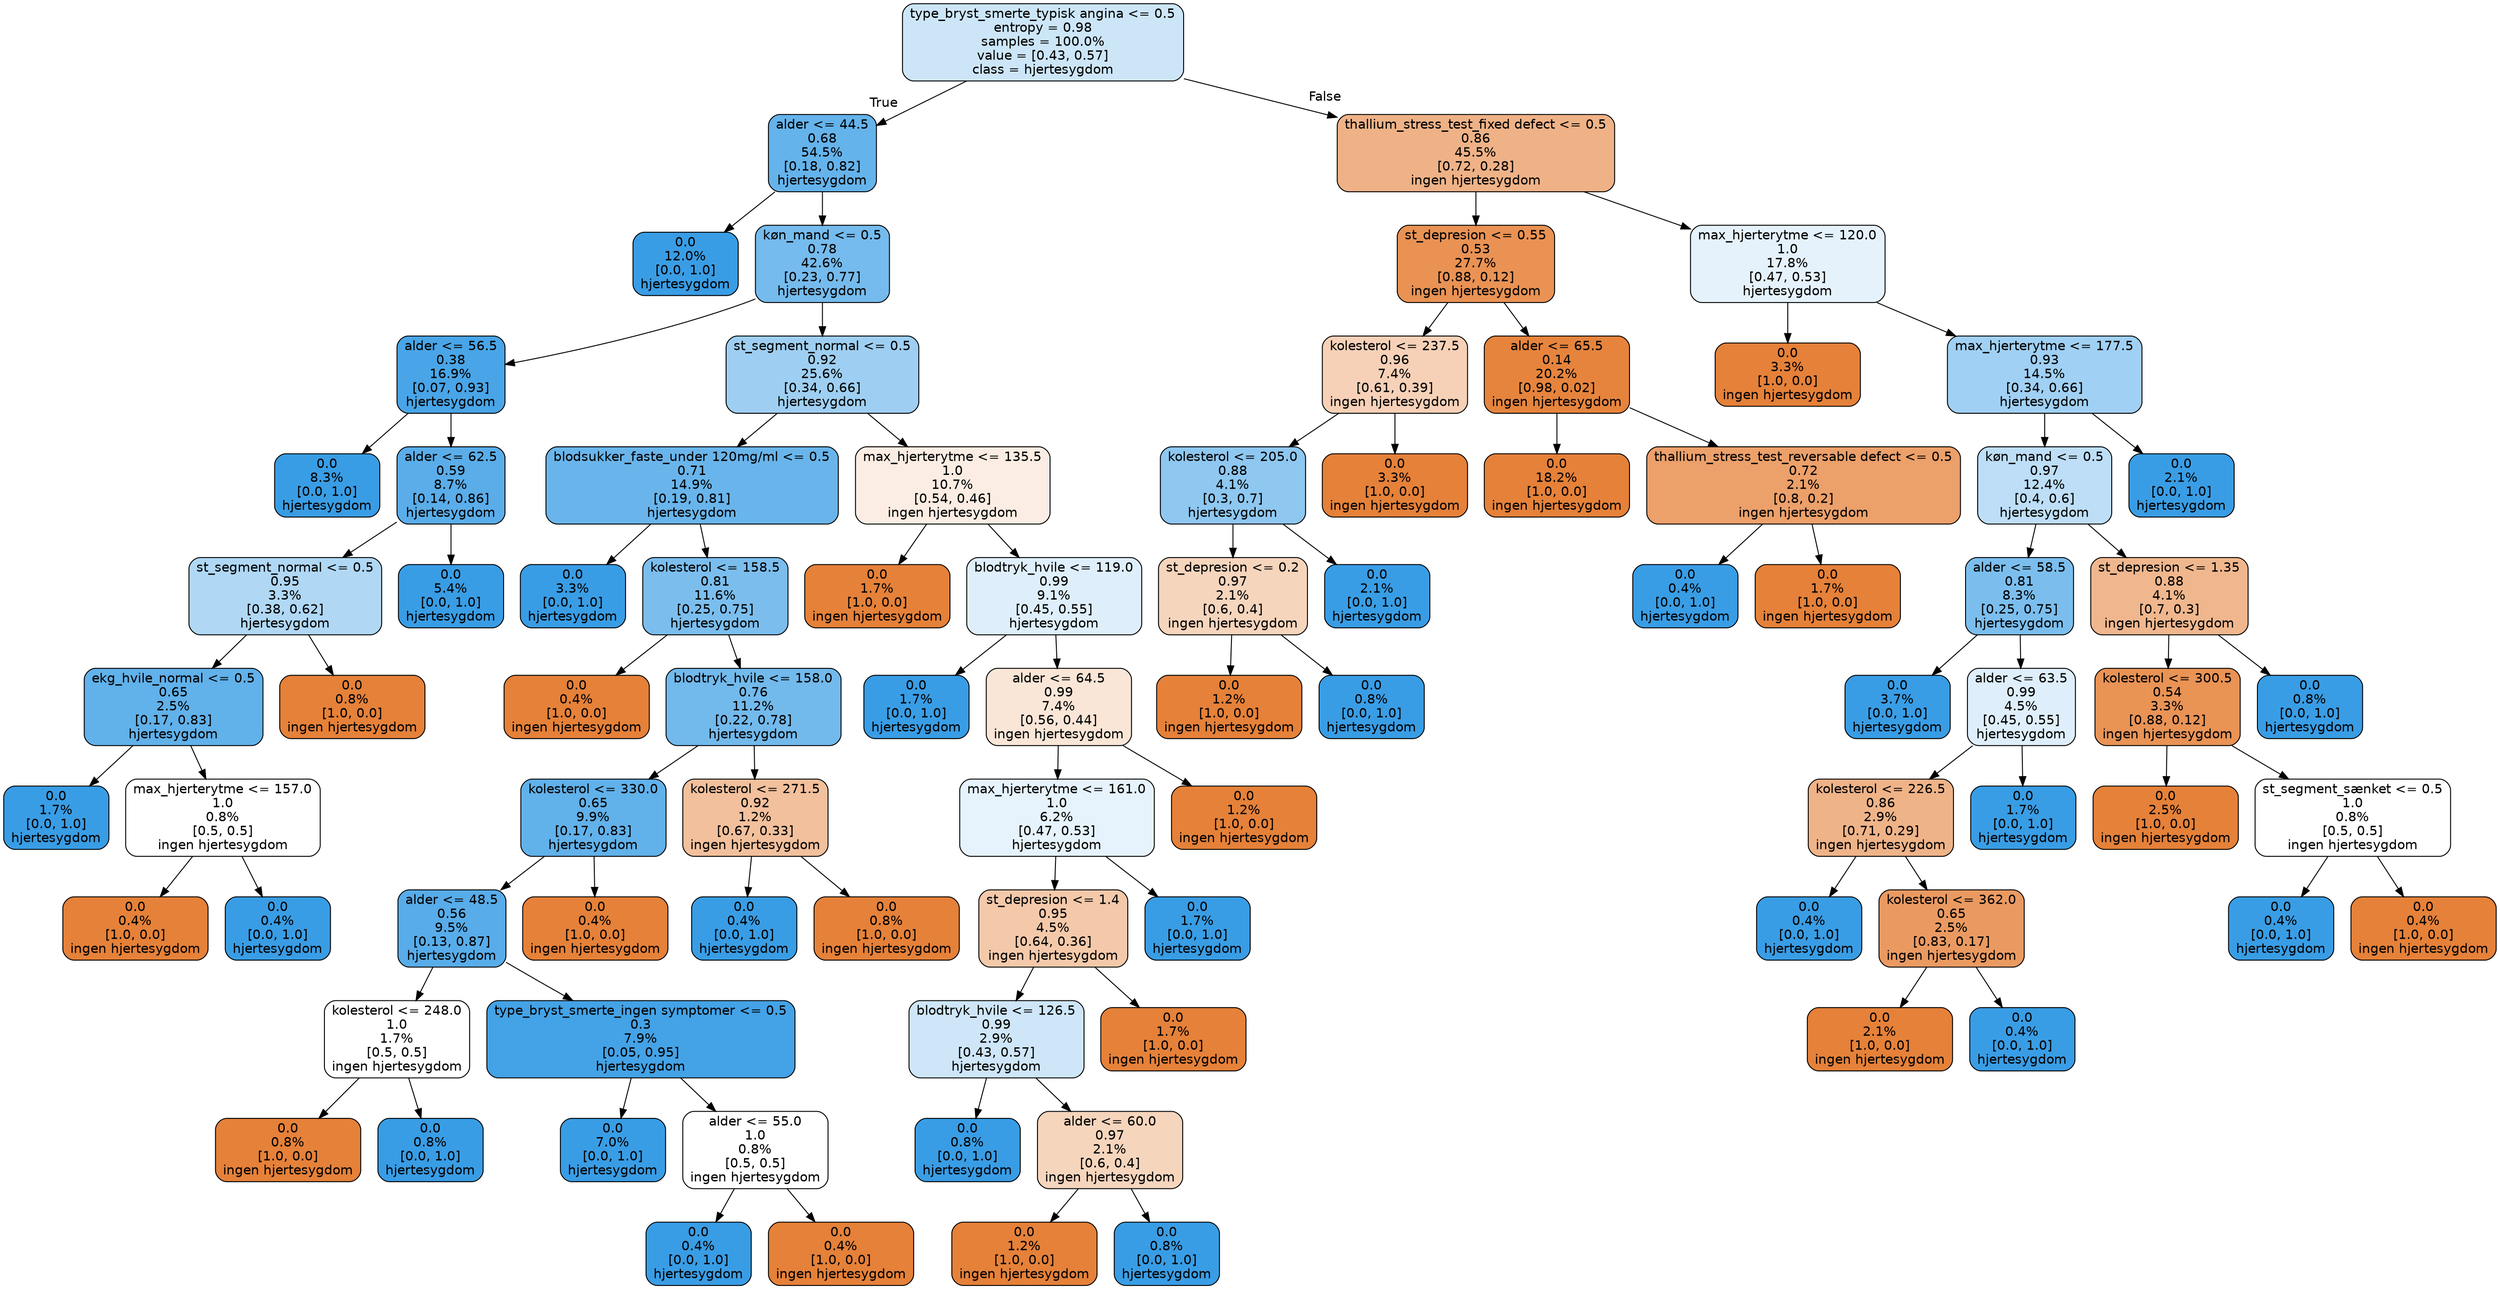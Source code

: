digraph Tree {
node [shape=box, style="filled, rounded", color="black", fontname=helvetica] ;
edge [fontname=helvetica] ;
0 [label="type_bryst_smerte_typisk angina <= 0.5\nentropy = 0.98\nsamples = 100.0%\nvalue = [0.43, 0.57]\nclass = hjertesygdom", fillcolor="#cce6f8"] ;
1 [label="alder <= 44.5\n0.68\n54.5%\n[0.18, 0.82]\nhjertesygdom", fillcolor="#65b3eb"] ;
0 -> 1 [labeldistance=2.5, labelangle=45, headlabel="True"] ;
2 [label="0.0\n12.0%\n[0.0, 1.0]\nhjertesygdom", fillcolor="#399de5"] ;
1 -> 2 ;
3 [label="køn_mand <= 0.5\n0.78\n42.6%\n[0.23, 0.77]\nhjertesygdom", fillcolor="#75bbed"] ;
1 -> 3 ;
4 [label="alder <= 56.5\n0.38\n16.9%\n[0.07, 0.93]\nhjertesygdom", fillcolor="#49a5e7"] ;
3 -> 4 ;
5 [label="0.0\n8.3%\n[0.0, 1.0]\nhjertesygdom", fillcolor="#399de5"] ;
4 -> 5 ;
6 [label="alder <= 62.5\n0.59\n8.7%\n[0.14, 0.86]\nhjertesygdom", fillcolor="#5aade9"] ;
4 -> 6 ;
7 [label="st_segment_normal <= 0.5\n0.95\n3.3%\n[0.38, 0.62]\nhjertesygdom", fillcolor="#b0d8f5"] ;
6 -> 7 ;
8 [label="ekg_hvile_normal <= 0.5\n0.65\n2.5%\n[0.17, 0.83]\nhjertesygdom", fillcolor="#61b1ea"] ;
7 -> 8 ;
9 [label="0.0\n1.7%\n[0.0, 1.0]\nhjertesygdom", fillcolor="#399de5"] ;
8 -> 9 ;
10 [label="max_hjerterytme <= 157.0\n1.0\n0.8%\n[0.5, 0.5]\ningen hjertesygdom", fillcolor="#ffffff"] ;
8 -> 10 ;
11 [label="0.0\n0.4%\n[1.0, 0.0]\ningen hjertesygdom", fillcolor="#e58139"] ;
10 -> 11 ;
12 [label="0.0\n0.4%\n[0.0, 1.0]\nhjertesygdom", fillcolor="#399de5"] ;
10 -> 12 ;
13 [label="0.0\n0.8%\n[1.0, 0.0]\ningen hjertesygdom", fillcolor="#e58139"] ;
7 -> 13 ;
14 [label="0.0\n5.4%\n[0.0, 1.0]\nhjertesygdom", fillcolor="#399de5"] ;
6 -> 14 ;
15 [label="st_segment_normal <= 0.5\n0.92\n25.6%\n[0.34, 0.66]\nhjertesygdom", fillcolor="#9ecff2"] ;
3 -> 15 ;
16 [label="blodsukker_faste_under 120mg/ml <= 0.5\n0.71\n14.9%\n[0.19, 0.81]\nhjertesygdom", fillcolor="#69b5eb"] ;
15 -> 16 ;
17 [label="0.0\n3.3%\n[0.0, 1.0]\nhjertesygdom", fillcolor="#399de5"] ;
16 -> 17 ;
18 [label="kolesterol <= 158.5\n0.81\n11.6%\n[0.25, 0.75]\nhjertesygdom", fillcolor="#7bbeee"] ;
16 -> 18 ;
19 [label="0.0\n0.4%\n[1.0, 0.0]\ningen hjertesygdom", fillcolor="#e58139"] ;
18 -> 19 ;
20 [label="blodtryk_hvile <= 158.0\n0.76\n11.2%\n[0.22, 0.78]\nhjertesygdom", fillcolor="#72b9ec"] ;
18 -> 20 ;
21 [label="kolesterol <= 330.0\n0.65\n9.9%\n[0.17, 0.83]\nhjertesygdom", fillcolor="#61b1ea"] ;
20 -> 21 ;
22 [label="alder <= 48.5\n0.56\n9.5%\n[0.13, 0.87]\nhjertesygdom", fillcolor="#57ace9"] ;
21 -> 22 ;
23 [label="kolesterol <= 248.0\n1.0\n1.7%\n[0.5, 0.5]\ningen hjertesygdom", fillcolor="#ffffff"] ;
22 -> 23 ;
24 [label="0.0\n0.8%\n[1.0, 0.0]\ningen hjertesygdom", fillcolor="#e58139"] ;
23 -> 24 ;
25 [label="0.0\n0.8%\n[0.0, 1.0]\nhjertesygdom", fillcolor="#399de5"] ;
23 -> 25 ;
26 [label="type_bryst_smerte_ingen symptomer <= 0.5\n0.3\n7.9%\n[0.05, 0.95]\nhjertesygdom", fillcolor="#44a2e6"] ;
22 -> 26 ;
27 [label="0.0\n7.0%\n[0.0, 1.0]\nhjertesygdom", fillcolor="#399de5"] ;
26 -> 27 ;
28 [label="alder <= 55.0\n1.0\n0.8%\n[0.5, 0.5]\ningen hjertesygdom", fillcolor="#ffffff"] ;
26 -> 28 ;
29 [label="0.0\n0.4%\n[0.0, 1.0]\nhjertesygdom", fillcolor="#399de5"] ;
28 -> 29 ;
30 [label="0.0\n0.4%\n[1.0, 0.0]\ningen hjertesygdom", fillcolor="#e58139"] ;
28 -> 30 ;
31 [label="0.0\n0.4%\n[1.0, 0.0]\ningen hjertesygdom", fillcolor="#e58139"] ;
21 -> 31 ;
32 [label="kolesterol <= 271.5\n0.92\n1.2%\n[0.67, 0.33]\ningen hjertesygdom", fillcolor="#f2c09c"] ;
20 -> 32 ;
33 [label="0.0\n0.4%\n[0.0, 1.0]\nhjertesygdom", fillcolor="#399de5"] ;
32 -> 33 ;
34 [label="0.0\n0.8%\n[1.0, 0.0]\ningen hjertesygdom", fillcolor="#e58139"] ;
32 -> 34 ;
35 [label="max_hjerterytme <= 135.5\n1.0\n10.7%\n[0.54, 0.46]\ningen hjertesygdom", fillcolor="#fbede3"] ;
15 -> 35 ;
36 [label="0.0\n1.7%\n[1.0, 0.0]\ningen hjertesygdom", fillcolor="#e58139"] ;
35 -> 36 ;
37 [label="blodtryk_hvile <= 119.0\n0.99\n9.1%\n[0.45, 0.55]\nhjertesygdom", fillcolor="#deeffb"] ;
35 -> 37 ;
38 [label="0.0\n1.7%\n[0.0, 1.0]\nhjertesygdom", fillcolor="#399de5"] ;
37 -> 38 ;
39 [label="alder <= 64.5\n0.99\n7.4%\n[0.56, 0.44]\ningen hjertesygdom", fillcolor="#fae6d7"] ;
37 -> 39 ;
40 [label="max_hjerterytme <= 161.0\n1.0\n6.2%\n[0.47, 0.53]\nhjertesygdom", fillcolor="#e6f3fc"] ;
39 -> 40 ;
41 [label="st_depresion <= 1.4\n0.95\n4.5%\n[0.64, 0.36]\ningen hjertesygdom", fillcolor="#f4c9aa"] ;
40 -> 41 ;
42 [label="blodtryk_hvile <= 126.5\n0.99\n2.9%\n[0.43, 0.57]\nhjertesygdom", fillcolor="#cee6f8"] ;
41 -> 42 ;
43 [label="0.0\n0.8%\n[0.0, 1.0]\nhjertesygdom", fillcolor="#399de5"] ;
42 -> 43 ;
44 [label="alder <= 60.0\n0.97\n2.1%\n[0.6, 0.4]\ningen hjertesygdom", fillcolor="#f6d5bd"] ;
42 -> 44 ;
45 [label="0.0\n1.2%\n[1.0, 0.0]\ningen hjertesygdom", fillcolor="#e58139"] ;
44 -> 45 ;
46 [label="0.0\n0.8%\n[0.0, 1.0]\nhjertesygdom", fillcolor="#399de5"] ;
44 -> 46 ;
47 [label="0.0\n1.7%\n[1.0, 0.0]\ningen hjertesygdom", fillcolor="#e58139"] ;
41 -> 47 ;
48 [label="0.0\n1.7%\n[0.0, 1.0]\nhjertesygdom", fillcolor="#399de5"] ;
40 -> 48 ;
49 [label="0.0\n1.2%\n[1.0, 0.0]\ningen hjertesygdom", fillcolor="#e58139"] ;
39 -> 49 ;
50 [label="thallium_stress_test_fixed defect <= 0.5\n0.86\n45.5%\n[0.72, 0.28]\ningen hjertesygdom", fillcolor="#efb287"] ;
0 -> 50 [labeldistance=2.5, labelangle=-45, headlabel="False"] ;
51 [label="st_depresion <= 0.55\n0.53\n27.7%\n[0.88, 0.12]\ningen hjertesygdom", fillcolor="#e99254"] ;
50 -> 51 ;
52 [label="kolesterol <= 237.5\n0.96\n7.4%\n[0.61, 0.39]\ningen hjertesygdom", fillcolor="#f6d1b7"] ;
51 -> 52 ;
53 [label="kolesterol <= 205.0\n0.88\n4.1%\n[0.3, 0.7]\nhjertesygdom", fillcolor="#8ec7f0"] ;
52 -> 53 ;
54 [label="st_depresion <= 0.2\n0.97\n2.1%\n[0.6, 0.4]\ningen hjertesygdom", fillcolor="#f6d5bd"] ;
53 -> 54 ;
55 [label="0.0\n1.2%\n[1.0, 0.0]\ningen hjertesygdom", fillcolor="#e58139"] ;
54 -> 55 ;
56 [label="0.0\n0.8%\n[0.0, 1.0]\nhjertesygdom", fillcolor="#399de5"] ;
54 -> 56 ;
57 [label="0.0\n2.1%\n[0.0, 1.0]\nhjertesygdom", fillcolor="#399de5"] ;
53 -> 57 ;
58 [label="0.0\n3.3%\n[1.0, 0.0]\ningen hjertesygdom", fillcolor="#e58139"] ;
52 -> 58 ;
59 [label="alder <= 65.5\n0.14\n20.2%\n[0.98, 0.02]\ningen hjertesygdom", fillcolor="#e6843d"] ;
51 -> 59 ;
60 [label="0.0\n18.2%\n[1.0, 0.0]\ningen hjertesygdom", fillcolor="#e58139"] ;
59 -> 60 ;
61 [label="thallium_stress_test_reversable defect <= 0.5\n0.72\n2.1%\n[0.8, 0.2]\ningen hjertesygdom", fillcolor="#eca06a"] ;
59 -> 61 ;
62 [label="0.0\n0.4%\n[0.0, 1.0]\nhjertesygdom", fillcolor="#399de5"] ;
61 -> 62 ;
63 [label="0.0\n1.7%\n[1.0, 0.0]\ningen hjertesygdom", fillcolor="#e58139"] ;
61 -> 63 ;
64 [label="max_hjerterytme <= 120.0\n1.0\n17.8%\n[0.47, 0.53]\nhjertesygdom", fillcolor="#e5f2fc"] ;
50 -> 64 ;
65 [label="0.0\n3.3%\n[1.0, 0.0]\ningen hjertesygdom", fillcolor="#e58139"] ;
64 -> 65 ;
66 [label="max_hjerterytme <= 177.5\n0.93\n14.5%\n[0.34, 0.66]\nhjertesygdom", fillcolor="#a0d0f3"] ;
64 -> 66 ;
67 [label="køn_mand <= 0.5\n0.97\n12.4%\n[0.4, 0.6]\nhjertesygdom", fillcolor="#bddef6"] ;
66 -> 67 ;
68 [label="alder <= 58.5\n0.81\n8.3%\n[0.25, 0.75]\nhjertesygdom", fillcolor="#7bbeee"] ;
67 -> 68 ;
69 [label="0.0\n3.7%\n[0.0, 1.0]\nhjertesygdom", fillcolor="#399de5"] ;
68 -> 69 ;
70 [label="alder <= 63.5\n0.99\n4.5%\n[0.45, 0.55]\nhjertesygdom", fillcolor="#deeffb"] ;
68 -> 70 ;
71 [label="kolesterol <= 226.5\n0.86\n2.9%\n[0.71, 0.29]\ningen hjertesygdom", fillcolor="#efb388"] ;
70 -> 71 ;
72 [label="0.0\n0.4%\n[0.0, 1.0]\nhjertesygdom", fillcolor="#399de5"] ;
71 -> 72 ;
73 [label="kolesterol <= 362.0\n0.65\n2.5%\n[0.83, 0.17]\ningen hjertesygdom", fillcolor="#ea9a61"] ;
71 -> 73 ;
74 [label="0.0\n2.1%\n[1.0, 0.0]\ningen hjertesygdom", fillcolor="#e58139"] ;
73 -> 74 ;
75 [label="0.0\n0.4%\n[0.0, 1.0]\nhjertesygdom", fillcolor="#399de5"] ;
73 -> 75 ;
76 [label="0.0\n1.7%\n[0.0, 1.0]\nhjertesygdom", fillcolor="#399de5"] ;
70 -> 76 ;
77 [label="st_depresion <= 1.35\n0.88\n4.1%\n[0.7, 0.3]\ningen hjertesygdom", fillcolor="#f0b78e"] ;
67 -> 77 ;
78 [label="kolesterol <= 300.5\n0.54\n3.3%\n[0.88, 0.12]\ningen hjertesygdom", fillcolor="#e99355"] ;
77 -> 78 ;
79 [label="0.0\n2.5%\n[1.0, 0.0]\ningen hjertesygdom", fillcolor="#e58139"] ;
78 -> 79 ;
80 [label="st_segment_sænket <= 0.5\n1.0\n0.8%\n[0.5, 0.5]\ningen hjertesygdom", fillcolor="#ffffff"] ;
78 -> 80 ;
81 [label="0.0\n0.4%\n[0.0, 1.0]\nhjertesygdom", fillcolor="#399de5"] ;
80 -> 81 ;
82 [label="0.0\n0.4%\n[1.0, 0.0]\ningen hjertesygdom", fillcolor="#e58139"] ;
80 -> 82 ;
83 [label="0.0\n0.8%\n[0.0, 1.0]\nhjertesygdom", fillcolor="#399de5"] ;
77 -> 83 ;
84 [label="0.0\n2.1%\n[0.0, 1.0]\nhjertesygdom", fillcolor="#399de5"] ;
66 -> 84 ;
}